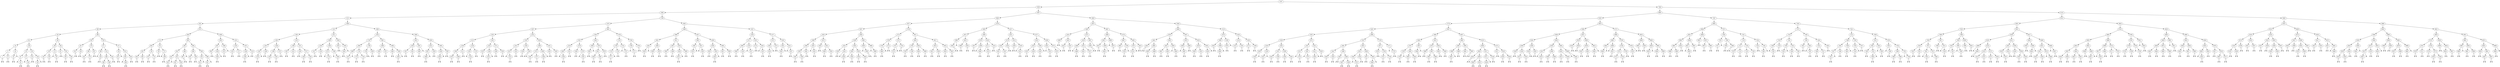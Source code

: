 digraph G {
	graph [ordering="out"];
	"5197" -> "3359"
	"5197" -> "7804"
	"3359" -> "2068"
	"3359" -> "4387"
	"2068" -> "1212"
	"2068" -> "2796"
	"1212" -> "630"
	"1212" -> "1669"
	"630" -> "289"
	"630" -> "970"
	"289" -> "140"
	"289" -> "398"
	"140" -> "64"
	"140" -> "190"
	"64" -> "29"
	"64" -> "108"
	"29" -> "8"
	"29" -> "40"
	"8" -> "1"
	"8" -> "23"
	null0 [shape="point"]
	"1" -> null0
	null1 [shape="point"]
	"1" -> null1
	null2 [shape="point"]
	"23" -> null2
	null3 [shape="point"]
	"23" -> null3
	"40" -> "34"
	null4 [shape="point"]
	"40" -> null4
	null5 [shape="point"]
	"34" -> null5
	null6 [shape="point"]
	"34" -> null6
	"108" -> "93"
	"108" -> "128"
	"93" -> "87"
	"93" -> "97"
	null7 [shape="point"]
	"87" -> null7
	"87" -> "92"
	null8 [shape="point"]
	"92" -> null8
	null9 [shape="point"]
	"92" -> null9
	null10 [shape="point"]
	"97" -> null10
	"97" -> "104"
	null11 [shape="point"]
	"104" -> null11
	null12 [shape="point"]
	"104" -> null12
	"128" -> "116"
	"128" -> "139"
	null13 [shape="point"]
	"116" -> null13
	null14 [shape="point"]
	"116" -> null14
	"139" -> "130"
	null15 [shape="point"]
	"139" -> null15
	null16 [shape="point"]
	"130" -> null16
	null17 [shape="point"]
	"130" -> null17
	"190" -> "166"
	"190" -> "248"
	"166" -> "159"
	"166" -> "172"
	"159" -> "145"
	"159" -> "165"
	null18 [shape="point"]
	"145" -> null18
	null19 [shape="point"]
	"145" -> null19
	null20 [shape="point"]
	"165" -> null20
	null21 [shape="point"]
	"165" -> null21
	null22 [shape="point"]
	"172" -> null22
	"172" -> "187"
	null23 [shape="point"]
	"187" -> null23
	null24 [shape="point"]
	"187" -> null24
	"248" -> "197"
	"248" -> "281"
	null25 [shape="point"]
	"197" -> null25
	null26 [shape="point"]
	"197" -> null26
	"281" -> "265"
	"281" -> "285"
	null27 [shape="point"]
	"265" -> null27
	null28 [shape="point"]
	"265" -> null28
	null29 [shape="point"]
	"285" -> null29
	null30 [shape="point"]
	"285" -> null30
	"398" -> "350"
	"398" -> "529"
	"350" -> "307"
	"350" -> "378"
	"307" -> "301"
	"307" -> "345"
	null31 [shape="point"]
	"301" -> null31
	null32 [shape="point"]
	"301" -> null32
	null33 [shape="point"]
	"345" -> null33
	null34 [shape="point"]
	"345" -> null34
	"378" -> "369"
	"378" -> "387"
	"369" -> "361"
	"369" -> "373"
	null35 [shape="point"]
	"361" -> null35
	null36 [shape="point"]
	"361" -> null36
	null37 [shape="point"]
	"373" -> null37
	null38 [shape="point"]
	"373" -> null38
	null39 [shape="point"]
	"387" -> null39
	null40 [shape="point"]
	"387" -> null40
	"529" -> "477"
	"529" -> "577"
	"477" -> "399"
	"477" -> "514"
	null41 [shape="point"]
	"399" -> null41
	"399" -> "444"
	null42 [shape="point"]
	"444" -> null42
	null43 [shape="point"]
	"444" -> null43
	"514" -> "488"
	"514" -> "528"
	"488" -> "484"
	"488" -> "506"
	null44 [shape="point"]
	"484" -> null44
	null45 [shape="point"]
	"484" -> null45
	null46 [shape="point"]
	"506" -> null46
	null47 [shape="point"]
	"506" -> null47
	null48 [shape="point"]
	"528" -> null48
	null49 [shape="point"]
	"528" -> null49
	"577" -> "553"
	"577" -> "610"
	"553" -> "535"
	null50 [shape="point"]
	"553" -> null50
	null51 [shape="point"]
	"535" -> null51
	null52 [shape="point"]
	"535" -> null52
	"610" -> "595"
	"610" -> "620"
	null53 [shape="point"]
	"595" -> null53
	"595" -> "608"
	null54 [shape="point"]
	"608" -> null54
	null55 [shape="point"]
	"608" -> null55
	null56 [shape="point"]
	"620" -> null56
	null57 [shape="point"]
	"620" -> null57
	"970" -> "808"
	"970" -> "1098"
	"808" -> "713"
	"808" -> "893"
	"713" -> "664"
	"713" -> "761"
	"664" -> "652"
	"664" -> "700"
	"652" -> "634"
	"652" -> "662"
	null58 [shape="point"]
	"634" -> null58
	null59 [shape="point"]
	"634" -> null59
	null60 [shape="point"]
	"662" -> null60
	null61 [shape="point"]
	"662" -> null61
	"700" -> "674"
	"700" -> "710"
	null62 [shape="point"]
	"674" -> null62
	null63 [shape="point"]
	"674" -> null63
	null64 [shape="point"]
	"710" -> null64
	null65 [shape="point"]
	"710" -> null65
	"761" -> "736"
	"761" -> "772"
	null66 [shape="point"]
	"736" -> null66
	null67 [shape="point"]
	"736" -> null67
	null68 [shape="point"]
	"772" -> null68
	"772" -> "800"
	null69 [shape="point"]
	"800" -> null69
	null70 [shape="point"]
	"800" -> null70
	"893" -> "863"
	"893" -> "908"
	"863" -> "842"
	"863" -> "868"
	"842" -> "831"
	"842" -> "851"
	"831" -> "825"
	null71 [shape="point"]
	"831" -> null71
	null72 [shape="point"]
	"825" -> null72
	null73 [shape="point"]
	"825" -> null73
	"851" -> "847"
	"851" -> "858"
	null74 [shape="point"]
	"847" -> null74
	null75 [shape="point"]
	"847" -> null75
	null76 [shape="point"]
	"858" -> null76
	null77 [shape="point"]
	"858" -> null77
	"868" -> "867"
	null78 [shape="point"]
	"868" -> null78
	null79 [shape="point"]
	"867" -> null79
	null80 [shape="point"]
	"867" -> null80
	"908" -> "899"
	"908" -> "948"
	"899" -> "897"
	"899" -> "905"
	null81 [shape="point"]
	"897" -> null81
	null82 [shape="point"]
	"897" -> null82
	null83 [shape="point"]
	"905" -> null83
	null84 [shape="point"]
	"905" -> null84
	"948" -> "932"
	"948" -> "969"
	"932" -> "915"
	null85 [shape="point"]
	"932" -> null85
	null86 [shape="point"]
	"915" -> null86
	null87 [shape="point"]
	"915" -> null87
	"969" -> "951"
	null88 [shape="point"]
	"969" -> null88
	null89 [shape="point"]
	"951" -> null89
	null90 [shape="point"]
	"951" -> null90
	"1098" -> "1063"
	"1098" -> "1191"
	"1063" -> "997"
	"1063" -> "1089"
	"997" -> "993"
	"997" -> "1058"
	null91 [shape="point"]
	"993" -> null91
	null92 [shape="point"]
	"993" -> null92
	"1058" -> "1046"
	null93 [shape="point"]
	"1058" -> null93
	null94 [shape="point"]
	"1046" -> null94
	null95 [shape="point"]
	"1046" -> null95
	"1089" -> "1075"
	null96 [shape="point"]
	"1089" -> null96
	null97 [shape="point"]
	"1075" -> null97
	null98 [shape="point"]
	"1075" -> null98
	"1191" -> "1165"
	"1191" -> "1207"
	"1165" -> "1102"
	"1165" -> "1177"
	null99 [shape="point"]
	"1102" -> null99
	null100 [shape="point"]
	"1102" -> null100
	null101 [shape="point"]
	"1177" -> null101
	null102 [shape="point"]
	"1177" -> null102
	"1207" -> "1206"
	"1207" -> "1210"
	"1206" -> "1198"
	null103 [shape="point"]
	"1206" -> null103
	null104 [shape="point"]
	"1198" -> null104
	null105 [shape="point"]
	"1198" -> null105
	null106 [shape="point"]
	"1210" -> null106
	null107 [shape="point"]
	"1210" -> null107
	"1669" -> "1521"
	"1669" -> "1906"
	"1521" -> "1385"
	"1521" -> "1611"
	"1385" -> "1282"
	"1385" -> "1423"
	"1282" -> "1267"
	"1282" -> "1346"
	"1267" -> "1240"
	"1267" -> "1268"
	"1240" -> "1228"
	null108 [shape="point"]
	"1240" -> null108
	null109 [shape="point"]
	"1228" -> null109
	null110 [shape="point"]
	"1228" -> null110
	null111 [shape="point"]
	"1268" -> null111
	null112 [shape="point"]
	"1268" -> null112
	"1346" -> "1296"
	"1346" -> "1373"
	"1296" -> "1284"
	"1296" -> "1302"
	null113 [shape="point"]
	"1284" -> null113
	null114 [shape="point"]
	"1284" -> null114
	null115 [shape="point"]
	"1302" -> null115
	null116 [shape="point"]
	"1302" -> null116
	null117 [shape="point"]
	"1373" -> null117
	null118 [shape="point"]
	"1373" -> null118
	"1423" -> "1399"
	"1423" -> "1437"
	"1399" -> "1387"
	"1399" -> "1412"
	null119 [shape="point"]
	"1387" -> null119
	null120 [shape="point"]
	"1387" -> null120
	null121 [shape="point"]
	"1412" -> null121
	null122 [shape="point"]
	"1412" -> null122
	"1437" -> "1429"
	"1437" -> "1477"
	null123 [shape="point"]
	"1429" -> null123
	null124 [shape="point"]
	"1429" -> null124
	"1477" -> "1464"
	"1477" -> "1505"
	null125 [shape="point"]
	"1464" -> null125
	null126 [shape="point"]
	"1464" -> null126
	null127 [shape="point"]
	"1505" -> null127
	null128 [shape="point"]
	"1505" -> null128
	"1611" -> "1568"
	"1611" -> "1640"
	"1568" -> "1540"
	"1568" -> "1580"
	"1540" -> "1527"
	"1540" -> "1554"
	null129 [shape="point"]
	"1527" -> null129
	null130 [shape="point"]
	"1527" -> null130
	null131 [shape="point"]
	"1554" -> null131
	null132 [shape="point"]
	"1554" -> null132
	"1580" -> "1570"
	"1580" -> "1588"
	null133 [shape="point"]
	"1570" -> null133
	"1570" -> "1574"
	null134 [shape="point"]
	"1574" -> null134
	null135 [shape="point"]
	"1574" -> null135
	null136 [shape="point"]
	"1588" -> null136
	"1588" -> "1608"
	null137 [shape="point"]
	"1608" -> null137
	null138 [shape="point"]
	"1608" -> null138
	"1640" -> "1632"
	"1640" -> "1650"
	null139 [shape="point"]
	"1632" -> null139
	null140 [shape="point"]
	"1632" -> null140
	"1650" -> "1643"
	null141 [shape="point"]
	"1650" -> null141
	null142 [shape="point"]
	"1643" -> null142
	null143 [shape="point"]
	"1643" -> null143
	"1906" -> "1854"
	"1906" -> "1969"
	"1854" -> "1750"
	"1854" -> "1881"
	"1750" -> "1694"
	"1750" -> "1796"
	"1694" -> "1688"
	"1694" -> "1743"
	"1688" -> "1675"
	null144 [shape="point"]
	"1688" -> null144
	null145 [shape="point"]
	"1675" -> null145
	null146 [shape="point"]
	"1675" -> null146
	"1743" -> "1724"
	"1743" -> "1744"
	null147 [shape="point"]
	"1724" -> null147
	null148 [shape="point"]
	"1724" -> null148
	null149 [shape="point"]
	"1744" -> null149
	null150 [shape="point"]
	"1744" -> null150
	"1796" -> "1785"
	"1796" -> "1839"
	null151 [shape="point"]
	"1785" -> null151
	null152 [shape="point"]
	"1785" -> null152
	null153 [shape="point"]
	"1839" -> null153
	null154 [shape="point"]
	"1839" -> null154
	"1881" -> "1869"
	"1881" -> "1890"
	"1869" -> "1859"
	"1869" -> "1871"
	null155 [shape="point"]
	"1859" -> null155
	null156 [shape="point"]
	"1859" -> null156
	null157 [shape="point"]
	"1871" -> null157
	null158 [shape="point"]
	"1871" -> null158
	"1890" -> "1883"
	"1890" -> "1904"
	null159 [shape="point"]
	"1883" -> null159
	null160 [shape="point"]
	"1883" -> null160
	"1904" -> "1893"
	null161 [shape="point"]
	"1904" -> null161
	null162 [shape="point"]
	"1893" -> null162
	null163 [shape="point"]
	"1893" -> null163
	"1969" -> "1955"
	"1969" -> "2030"
	"1955" -> "1929"
	"1955" -> "1967"
	"1929" -> "1927"
	"1929" -> "1951"
	null164 [shape="point"]
	"1927" -> null164
	null165 [shape="point"]
	"1927" -> null165
	null166 [shape="point"]
	"1951" -> null166
	null167 [shape="point"]
	"1951" -> null167
	"1967" -> "1960"
	null168 [shape="point"]
	"1967" -> null168
	null169 [shape="point"]
	"1960" -> null169
	null170 [shape="point"]
	"1960" -> null170
	"2030" -> "2022"
	"2030" -> "2065"
	"2022" -> "2007"
	"2022" -> "2028"
	"2007" -> "1996"
	null171 [shape="point"]
	"2007" -> null171
	null172 [shape="point"]
	"1996" -> null172
	null173 [shape="point"]
	"1996" -> null173
	null174 [shape="point"]
	"2028" -> null174
	null175 [shape="point"]
	"2028" -> null175
	"2065" -> "2058"
	"2065" -> "2067"
	"2058" -> "2046"
	null176 [shape="point"]
	"2058" -> null176
	null177 [shape="point"]
	"2046" -> null177
	null178 [shape="point"]
	"2046" -> null178
	null179 [shape="point"]
	"2067" -> null179
	null180 [shape="point"]
	"2067" -> null180
	"2796" -> "2479"
	"2796" -> "3083"
	"2479" -> "2297"
	"2479" -> "2691"
	"2297" -> "2203"
	"2297" -> "2353"
	"2203" -> "2115"
	"2203" -> "2261"
	"2115" -> "2108"
	"2115" -> "2146"
	"2108" -> "2083"
	"2108" -> "2111"
	"2083" -> "2070"
	"2083" -> "2088"
	null181 [shape="point"]
	"2070" -> null181
	null182 [shape="point"]
	"2070" -> null182
	null183 [shape="point"]
	"2088" -> null183
	null184 [shape="point"]
	"2088" -> null184
	null185 [shape="point"]
	"2111" -> null185
	null186 [shape="point"]
	"2111" -> null186
	"2146" -> "2138"
	"2146" -> "2176"
	null187 [shape="point"]
	"2138" -> null187
	"2138" -> "2145"
	null188 [shape="point"]
	"2145" -> null188
	null189 [shape="point"]
	"2145" -> null189
	null190 [shape="point"]
	"2176" -> null190
	null191 [shape="point"]
	"2176" -> null191
	"2261" -> "2244"
	"2261" -> "2272"
	"2244" -> "2233"
	"2244" -> "2248"
	null192 [shape="point"]
	"2233" -> null192
	null193 [shape="point"]
	"2233" -> null193
	"2248" -> "2245"
	null194 [shape="point"]
	"2248" -> null194
	null195 [shape="point"]
	"2245" -> null195
	null196 [shape="point"]
	"2245" -> null196
	"2272" -> "2269"
	"2272" -> "2295"
	null197 [shape="point"]
	"2269" -> null197
	null198 [shape="point"]
	"2269" -> null198
	null199 [shape="point"]
	"2295" -> null199
	null200 [shape="point"]
	"2295" -> null200
	"2353" -> "2332"
	"2353" -> "2428"
	"2332" -> "2321"
	"2332" -> "2340"
	"2321" -> "2310"
	"2321" -> "2322"
	null201 [shape="point"]
	"2310" -> null201
	"2310" -> "2313"
	null202 [shape="point"]
	"2313" -> null202
	null203 [shape="point"]
	"2313" -> null203
	null204 [shape="point"]
	"2322" -> null204
	null205 [shape="point"]
	"2322" -> null205
	"2340" -> "2339"
	"2340" -> "2345"
	null206 [shape="point"]
	"2339" -> null206
	null207 [shape="point"]
	"2339" -> null207
	null208 [shape="point"]
	"2345" -> null208
	null209 [shape="point"]
	"2345" -> null209
	"2428" -> "2386"
	"2428" -> "2447"
	"2386" -> "2374"
	"2386" -> "2409"
	"2374" -> "2361"
	"2374" -> "2377"
	null210 [shape="point"]
	"2361" -> null210
	null211 [shape="point"]
	"2361" -> null211
	null212 [shape="point"]
	"2377" -> null212
	null213 [shape="point"]
	"2377" -> null213
	"2409" -> "2388"
	null214 [shape="point"]
	"2409" -> null214
	null215 [shape="point"]
	"2388" -> null215
	null216 [shape="point"]
	"2388" -> null216
	"2447" -> "2435"
	"2447" -> "2450"
	null217 [shape="point"]
	"2435" -> null217
	null218 [shape="point"]
	"2435" -> null218
	null219 [shape="point"]
	"2450" -> null219
	null220 [shape="point"]
	"2450" -> null220
	"2691" -> "2592"
	"2691" -> "2758"
	"2592" -> "2547"
	"2592" -> "2642"
	"2547" -> "2516"
	"2547" -> "2576"
	"2516" -> "2495"
	"2516" -> "2521"
	null221 [shape="point"]
	"2495" -> null221
	"2495" -> "2509"
	null222 [shape="point"]
	"2509" -> null222
	null223 [shape="point"]
	"2509" -> null223
	null224 [shape="point"]
	"2521" -> null224
	null225 [shape="point"]
	"2521" -> null225
	"2576" -> "2549"
	"2576" -> "2579"
	null226 [shape="point"]
	"2549" -> null226
	null227 [shape="point"]
	"2549" -> null227
	null228 [shape="point"]
	"2579" -> null228
	"2579" -> "2581"
	null229 [shape="point"]
	"2581" -> null229
	null230 [shape="point"]
	"2581" -> null230
	"2642" -> "2608"
	"2642" -> "2670"
	"2608" -> "2602"
	null231 [shape="point"]
	"2608" -> null231
	null232 [shape="point"]
	"2602" -> null232
	null233 [shape="point"]
	"2602" -> null233
	"2670" -> "2647"
	"2670" -> "2679"
	"2647" -> "2644"
	"2647" -> "2667"
	null234 [shape="point"]
	"2644" -> null234
	null235 [shape="point"]
	"2644" -> null235
	null236 [shape="point"]
	"2667" -> null236
	null237 [shape="point"]
	"2667" -> null237
	null238 [shape="point"]
	"2679" -> null238
	null239 [shape="point"]
	"2679" -> null239
	"2758" -> "2745"
	"2758" -> "2784"
	"2745" -> "2736"
	"2745" -> "2754"
	"2736" -> "2718"
	"2736" -> "2743"
	"2718" -> "2717"
	null240 [shape="point"]
	"2718" -> null240
	null241 [shape="point"]
	"2717" -> null241
	null242 [shape="point"]
	"2717" -> null242
	null243 [shape="point"]
	"2743" -> null243
	null244 [shape="point"]
	"2743" -> null244
	null245 [shape="point"]
	"2754" -> null245
	"2754" -> "2757"
	null246 [shape="point"]
	"2757" -> null246
	null247 [shape="point"]
	"2757" -> null247
	"2784" -> "2769"
	"2784" -> "2794"
	null248 [shape="point"]
	"2769" -> null248
	"2769" -> "2771"
	null249 [shape="point"]
	"2771" -> null249
	null250 [shape="point"]
	"2771" -> null250
	null251 [shape="point"]
	"2794" -> null251
	null252 [shape="point"]
	"2794" -> null252
	"3083" -> "2968"
	"3083" -> "3197"
	"2968" -> "2896"
	"2968" -> "3027"
	"2896" -> "2851"
	"2896" -> "2911"
	"2851" -> "2841"
	"2851" -> "2865"
	"2841" -> "2829"
	null253 [shape="point"]
	"2841" -> null253
	null254 [shape="point"]
	"2829" -> null254
	null255 [shape="point"]
	"2829" -> null255
	"2865" -> "2859"
	"2865" -> "2878"
	null256 [shape="point"]
	"2859" -> null256
	null257 [shape="point"]
	"2859" -> null257
	null258 [shape="point"]
	"2878" -> null258
	null259 [shape="point"]
	"2878" -> null259
	"2911" -> "2907"
	"2911" -> "2923"
	"2907" -> "2905"
	"2907" -> "2909"
	null260 [shape="point"]
	"2905" -> null260
	null261 [shape="point"]
	"2905" -> null261
	null262 [shape="point"]
	"2909" -> null262
	null263 [shape="point"]
	"2909" -> null263
	"2923" -> "2918"
	"2923" -> "2963"
	"2918" -> "2915"
	null264 [shape="point"]
	"2918" -> null264
	null265 [shape="point"]
	"2915" -> null265
	null266 [shape="point"]
	"2915" -> null266
	null267 [shape="point"]
	"2963" -> null267
	null268 [shape="point"]
	"2963" -> null268
	"3027" -> "2992"
	"3027" -> "3056"
	"2992" -> "2987"
	"2992" -> "3021"
	"2987" -> "2970"
	null269 [shape="point"]
	"2987" -> null269
	null270 [shape="point"]
	"2970" -> null270
	null271 [shape="point"]
	"2970" -> null271
	null272 [shape="point"]
	"3021" -> null272
	"3021" -> "3025"
	null273 [shape="point"]
	"3025" -> null273
	null274 [shape="point"]
	"3025" -> null274
	"3056" -> "3038"
	"3056" -> "3062"
	"3038" -> "3033"
	"3038" -> "3052"
	null275 [shape="point"]
	"3033" -> null275
	null276 [shape="point"]
	"3033" -> null276
	"3052" -> "3043"
	null277 [shape="point"]
	"3052" -> null277
	null278 [shape="point"]
	"3043" -> null278
	null279 [shape="point"]
	"3043" -> null279
	"3062" -> "3057"
	"3062" -> "3063"
	null280 [shape="point"]
	"3057" -> null280
	null281 [shape="point"]
	"3057" -> null281
	null282 [shape="point"]
	"3063" -> null282
	null283 [shape="point"]
	"3063" -> null283
	"3197" -> "3160"
	"3197" -> "3277"
	"3160" -> "3117"
	"3160" -> "3181"
	"3117" -> "3095"
	"3117" -> "3150"
	"3095" -> "3094"
	"3095" -> "3103"
	null284 [shape="point"]
	"3094" -> null284
	null285 [shape="point"]
	"3094" -> null285
	null286 [shape="point"]
	"3103" -> null286
	null287 [shape="point"]
	"3103" -> null287
	null288 [shape="point"]
	"3150" -> null288
	"3150" -> "3157"
	null289 [shape="point"]
	"3157" -> null289
	null290 [shape="point"]
	"3157" -> null290
	"3181" -> "3174"
	"3181" -> "3185"
	null291 [shape="point"]
	"3174" -> null291
	null292 [shape="point"]
	"3174" -> null292
	null293 [shape="point"]
	"3185" -> null293
	"3185" -> "3187"
	null294 [shape="point"]
	"3187" -> null294
	null295 [shape="point"]
	"3187" -> null295
	"3277" -> "3273"
	"3277" -> "3320"
	"3273" -> "3265"
	"3273" -> "3275"
	"3265" -> "3230"
	null296 [shape="point"]
	"3265" -> null296
	null297 [shape="point"]
	"3230" -> null297
	null298 [shape="point"]
	"3230" -> null298
	null299 [shape="point"]
	"3275" -> null299
	null300 [shape="point"]
	"3275" -> null300
	"3320" -> "3301"
	"3320" -> "3321"
	"3301" -> "3293"
	null301 [shape="point"]
	"3301" -> null301
	null302 [shape="point"]
	"3293" -> null302
	null303 [shape="point"]
	"3293" -> null303
	null304 [shape="point"]
	"3321" -> null304
	"3321" -> "3357"
	null305 [shape="point"]
	"3357" -> null305
	null306 [shape="point"]
	"3357" -> null306
	"4387" -> "3946"
	"4387" -> "4828"
	"3946" -> "3677"
	"3946" -> "4159"
	"3677" -> "3507"
	"3677" -> "3758"
	"3507" -> "3450"
	"3507" -> "3649"
	"3450" -> "3398"
	"3450" -> "3475"
	"3398" -> "3390"
	"3398" -> "3402"
	"3390" -> "3383"
	"3390" -> "3391"
	"3383" -> "3381"
	"3383" -> "3384"
	null307 [shape="point"]
	"3381" -> null307
	null308 [shape="point"]
	"3381" -> null308
	null309 [shape="point"]
	"3384" -> null309
	null310 [shape="point"]
	"3384" -> null310
	null311 [shape="point"]
	"3391" -> null311
	null312 [shape="point"]
	"3391" -> null312
	null313 [shape="point"]
	"3402" -> null313
	"3402" -> "3431"
	null314 [shape="point"]
	"3431" -> null314
	null315 [shape="point"]
	"3431" -> null315
	"3475" -> "3459"
	"3475" -> "3501"
	null316 [shape="point"]
	"3459" -> null316
	null317 [shape="point"]
	"3459" -> null317
	"3501" -> "3490"
	"3501" -> "3504"
	null318 [shape="point"]
	"3490" -> null318
	null319 [shape="point"]
	"3490" -> null319
	null320 [shape="point"]
	"3504" -> null320
	null321 [shape="point"]
	"3504" -> null321
	"3649" -> "3548"
	"3649" -> "3661"
	"3548" -> "3531"
	"3548" -> "3592"
	"3531" -> "3530"
	"3531" -> "3541"
	null322 [shape="point"]
	"3530" -> null322
	null323 [shape="point"]
	"3530" -> null323
	null324 [shape="point"]
	"3541" -> null324
	"3541" -> "3546"
	null325 [shape="point"]
	"3546" -> null325
	null326 [shape="point"]
	"3546" -> null326
	"3592" -> "3563"
	"3592" -> "3616"
	null327 [shape="point"]
	"3563" -> null327
	"3563" -> "3564"
	null328 [shape="point"]
	"3564" -> null328
	null329 [shape="point"]
	"3564" -> null329
	"3616" -> "3594"
	"3616" -> "3644"
	null330 [shape="point"]
	"3594" -> null330
	null331 [shape="point"]
	"3594" -> null331
	null332 [shape="point"]
	"3644" -> null332
	null333 [shape="point"]
	"3644" -> null333
	"3661" -> "3650"
	"3661" -> "3668"
	null334 [shape="point"]
	"3650" -> null334
	"3650" -> "3656"
	null335 [shape="point"]
	"3656" -> null335
	null336 [shape="point"]
	"3656" -> null336
	null337 [shape="point"]
	"3668" -> null337
	"3668" -> "3669"
	null338 [shape="point"]
	"3669" -> null338
	null339 [shape="point"]
	"3669" -> null339
	"3758" -> "3715"
	"3758" -> "3911"
	"3715" -> "3706"
	"3715" -> "3737"
	"3706" -> "3703"
	"3706" -> "3712"
	"3703" -> "3694"
	null340 [shape="point"]
	"3703" -> null340
	null341 [shape="point"]
	"3694" -> null341
	null342 [shape="point"]
	"3694" -> null342
	null343 [shape="point"]
	"3712" -> null343
	null344 [shape="point"]
	"3712" -> null344
	"3737" -> "3731"
	"3737" -> "3754"
	"3731" -> "3725"
	null345 [shape="point"]
	"3731" -> null345
	null346 [shape="point"]
	"3725" -> null346
	null347 [shape="point"]
	"3725" -> null347
	null348 [shape="point"]
	"3754" -> null348
	null349 [shape="point"]
	"3754" -> null349
	"3911" -> "3803"
	"3911" -> "3917"
	"3803" -> "3795"
	"3803" -> "3854"
	"3795" -> "3764"
	"3795" -> "3796"
	null350 [shape="point"]
	"3764" -> null350
	null351 [shape="point"]
	"3764" -> null351
	null352 [shape="point"]
	"3796" -> null352
	null353 [shape="point"]
	"3796" -> null353
	"3854" -> "3834"
	"3854" -> "3869"
	null354 [shape="point"]
	"3834" -> null354
	null355 [shape="point"]
	"3834" -> null355
	null356 [shape="point"]
	"3869" -> null356
	null357 [shape="point"]
	"3869" -> null357
	"3917" -> "3914"
	"3917" -> "3922"
	"3914" -> "3912"
	"3914" -> "3916"
	null358 [shape="point"]
	"3912" -> null358
	null359 [shape="point"]
	"3912" -> null359
	null360 [shape="point"]
	"3916" -> null360
	null361 [shape="point"]
	"3916" -> null361
	"3922" -> "3920"
	"3922" -> "3923"
	null362 [shape="point"]
	"3920" -> null362
	null363 [shape="point"]
	"3920" -> null363
	null364 [shape="point"]
	"3923" -> null364
	null365 [shape="point"]
	"3923" -> null365
	"4159" -> "4058"
	"4159" -> "4227"
	"4058" -> "3971"
	"4058" -> "4096"
	"3971" -> "3965"
	"3971" -> "4022"
	"3965" -> "3955"
	null366 [shape="point"]
	"3965" -> null366
	null367 [shape="point"]
	"3955" -> null367
	null368 [shape="point"]
	"3955" -> null368
	"4022" -> "3980"
	"4022" -> "4053"
	null369 [shape="point"]
	"3980" -> null369
	null370 [shape="point"]
	"3980" -> null370
	null371 [shape="point"]
	"4053" -> null371
	null372 [shape="point"]
	"4053" -> null372
	"4096" -> "4078"
	"4096" -> "4148"
	"4078" -> "4072"
	"4078" -> "4080"
	null373 [shape="point"]
	"4072" -> null373
	null374 [shape="point"]
	"4072" -> null374
	null375 [shape="point"]
	"4080" -> null375
	"4080" -> "4089"
	null376 [shape="point"]
	"4089" -> null376
	null377 [shape="point"]
	"4089" -> null377
	"4148" -> "4111"
	"4148" -> "4154"
	null378 [shape="point"]
	"4111" -> null378
	"4111" -> "4123"
	null379 [shape="point"]
	"4123" -> null379
	null380 [shape="point"]
	"4123" -> null380
	null381 [shape="point"]
	"4154" -> null381
	null382 [shape="point"]
	"4154" -> null382
	"4227" -> "4201"
	"4227" -> "4277"
	"4201" -> "4179"
	"4201" -> "4214"
	"4179" -> "4165"
	"4179" -> "4184"
	"4165" -> "4161"
	"4165" -> "4167"
	null383 [shape="point"]
	"4161" -> null383
	null384 [shape="point"]
	"4161" -> null384
	null385 [shape="point"]
	"4167" -> null385
	null386 [shape="point"]
	"4167" -> null386
	null387 [shape="point"]
	"4184" -> null387
	null388 [shape="point"]
	"4184" -> null388
	"4214" -> "4208"
	"4214" -> "4220"
	null389 [shape="point"]
	"4208" -> null389
	null390 [shape="point"]
	"4208" -> null390
	null391 [shape="point"]
	"4220" -> null391
	"4220" -> "4223"
	null392 [shape="point"]
	"4223" -> null392
	null393 [shape="point"]
	"4223" -> null393
	"4277" -> "4245"
	"4277" -> "4338"
	"4245" -> "4235"
	"4245" -> "4268"
	"4235" -> "4232"
	"4235" -> "4239"
	null394 [shape="point"]
	"4232" -> null394
	null395 [shape="point"]
	"4232" -> null395
	null396 [shape="point"]
	"4239" -> null396
	null397 [shape="point"]
	"4239" -> null397
	"4268" -> "4259"
	null398 [shape="point"]
	"4268" -> null398
	null399 [shape="point"]
	"4259" -> null399
	null400 [shape="point"]
	"4259" -> null400
	"4338" -> "4281"
	"4338" -> "4373"
	null401 [shape="point"]
	"4281" -> null401
	"4281" -> "4313"
	null402 [shape="point"]
	"4313" -> null402
	null403 [shape="point"]
	"4313" -> null403
	"4373" -> "4370"
	null404 [shape="point"]
	"4373" -> null404
	null405 [shape="point"]
	"4370" -> null405
	null406 [shape="point"]
	"4370" -> null406
	"4828" -> "4610"
	"4828" -> "5046"
	"4610" -> "4485"
	"4610" -> "4687"
	"4485" -> "4419"
	"4485" -> "4575"
	"4419" -> "4396"
	"4419" -> "4435"
	null407 [shape="point"]
	"4396" -> null407
	null408 [shape="point"]
	"4396" -> null408
	"4435" -> "4424"
	"4435" -> "4447"
	null409 [shape="point"]
	"4424" -> null409
	null410 [shape="point"]
	"4424" -> null410
	null411 [shape="point"]
	"4447" -> null411
	null412 [shape="point"]
	"4447" -> null412
	"4575" -> "4520"
	"4575" -> "4607"
	"4520" -> "4488"
	"4520" -> "4551"
	null413 [shape="point"]
	"4488" -> null413
	"4488" -> "4498"
	null414 [shape="point"]
	"4498" -> null414
	null415 [shape="point"]
	"4498" -> null415
	"4551" -> "4545"
	"4551" -> "4572"
	null416 [shape="point"]
	"4545" -> null416
	null417 [shape="point"]
	"4545" -> null417
	null418 [shape="point"]
	"4572" -> null418
	null419 [shape="point"]
	"4572" -> null419
	"4607" -> "4599"
	null420 [shape="point"]
	"4607" -> null420
	null421 [shape="point"]
	"4599" -> null421
	null422 [shape="point"]
	"4599" -> null422
	"4687" -> "4666"
	"4687" -> "4724"
	"4666" -> "4621"
	"4666" -> "4668"
	"4621" -> "4613"
	"4621" -> "4659"
	null423 [shape="point"]
	"4613" -> null423
	null424 [shape="point"]
	"4613" -> null424
	"4659" -> "4625"
	null425 [shape="point"]
	"4659" -> null425
	null426 [shape="point"]
	"4625" -> null426
	null427 [shape="point"]
	"4625" -> null427
	null428 [shape="point"]
	"4668" -> null428
	"4668" -> "4672"
	null429 [shape="point"]
	"4672" -> null429
	null430 [shape="point"]
	"4672" -> null430
	"4724" -> "4697"
	"4724" -> "4801"
	"4697" -> "4692"
	"4697" -> "4706"
	null431 [shape="point"]
	"4692" -> null431
	null432 [shape="point"]
	"4692" -> null432
	"4706" -> "4700"
	null433 [shape="point"]
	"4706" -> null433
	null434 [shape="point"]
	"4700" -> null434
	null435 [shape="point"]
	"4700" -> null435
	"4801" -> "4767"
	"4801" -> "4810"
	"4767" -> "4754"
	null436 [shape="point"]
	"4767" -> null436
	null437 [shape="point"]
	"4754" -> null437
	null438 [shape="point"]
	"4754" -> null438
	null439 [shape="point"]
	"4810" -> null439
	null440 [shape="point"]
	"4810" -> null440
	"5046" -> "4949"
	"5046" -> "5110"
	"4949" -> "4879"
	"4949" -> "5007"
	"4879" -> "4841"
	"4879" -> "4935"
	"4841" -> "4832"
	"4841" -> "4864"
	null441 [shape="point"]
	"4832" -> null441
	null442 [shape="point"]
	"4832" -> null442
	"4864" -> "4858"
	"4864" -> "4866"
	null443 [shape="point"]
	"4858" -> null443
	null444 [shape="point"]
	"4858" -> null444
	null445 [shape="point"]
	"4866" -> null445
	null446 [shape="point"]
	"4866" -> null446
	"4935" -> "4921"
	"4935" -> "4938"
	"4921" -> "4901"
	"4921" -> "4932"
	null447 [shape="point"]
	"4901" -> null447
	null448 [shape="point"]
	"4901" -> null448
	null449 [shape="point"]
	"4932" -> null449
	null450 [shape="point"]
	"4932" -> null450
	null451 [shape="point"]
	"4938" -> null451
	"4938" -> "4944"
	null452 [shape="point"]
	"4944" -> null452
	null453 [shape="point"]
	"4944" -> null453
	"5007" -> "4979"
	"5007" -> "5025"
	"4979" -> "4959"
	"4979" -> "4983"
	null454 [shape="point"]
	"4959" -> null454
	"4959" -> "4967"
	null455 [shape="point"]
	"4967" -> null455
	null456 [shape="point"]
	"4967" -> null456
	null457 [shape="point"]
	"4983" -> null457
	null458 [shape="point"]
	"4983" -> null458
	"5025" -> "5019"
	"5025" -> "5035"
	"5019" -> "5009"
	"5019" -> "5023"
	null459 [shape="point"]
	"5009" -> null459
	null460 [shape="point"]
	"5009" -> null460
	null461 [shape="point"]
	"5023" -> null461
	null462 [shape="point"]
	"5023" -> null462
	"5035" -> "5029"
	null463 [shape="point"]
	"5035" -> null463
	null464 [shape="point"]
	"5029" -> null464
	null465 [shape="point"]
	"5029" -> null465
	"5110" -> "5070"
	"5110" -> "5163"
	"5070" -> "5060"
	"5070" -> "5106"
	"5060" -> "5053"
	"5060" -> "5069"
	null466 [shape="point"]
	"5053" -> null466
	null467 [shape="point"]
	"5053" -> null467
	"5069" -> "5066"
	null468 [shape="point"]
	"5069" -> null468
	null469 [shape="point"]
	"5066" -> null469
	null470 [shape="point"]
	"5066" -> null470
	"5106" -> "5078"
	null471 [shape="point"]
	"5106" -> null471
	null472 [shape="point"]
	"5078" -> null472
	null473 [shape="point"]
	"5078" -> null473
	"5163" -> "5124"
	"5163" -> "5183"
	"5124" -> "5123"
	"5124" -> "5162"
	null474 [shape="point"]
	"5123" -> null474
	null475 [shape="point"]
	"5123" -> null475
	null476 [shape="point"]
	"5162" -> null476
	null477 [shape="point"]
	"5162" -> null477
	"5183" -> "5172"
	"5183" -> "5196"
	null478 [shape="point"]
	"5172" -> null478
	null479 [shape="point"]
	"5172" -> null479
	null480 [shape="point"]
	"5196" -> null480
	null481 [shape="point"]
	"5196" -> null481
	"7804" -> "6895"
	"7804" -> "9118"
	"6895" -> "6193"
	"6895" -> "7287"
	"6193" -> "5779"
	"6193" -> "6624"
	"5779" -> "5433"
	"5779" -> "5957"
	"5433" -> "5303"
	"5433" -> "5666"
	"5303" -> "5238"
	"5303" -> "5375"
	"5238" -> "5220"
	"5238" -> "5292"
	"5220" -> "5208"
	"5220" -> "5229"
	"5208" -> "5204"
	null482 [shape="point"]
	"5208" -> null482
	null483 [shape="point"]
	"5204" -> null483
	null484 [shape="point"]
	"5204" -> null484
	"5229" -> "5225"
	null485 [shape="point"]
	"5229" -> null485
	null486 [shape="point"]
	"5225" -> null486
	null487 [shape="point"]
	"5225" -> null487
	"5292" -> "5247"
	"5292" -> "5298"
	"5247" -> "5245"
	"5247" -> "5249"
	null488 [shape="point"]
	"5245" -> null488
	null489 [shape="point"]
	"5245" -> null489
	null490 [shape="point"]
	"5249" -> null490
	null491 [shape="point"]
	"5249" -> null491
	"5298" -> "5294"
	"5298" -> "5302"
	null492 [shape="point"]
	"5294" -> null492
	null493 [shape="point"]
	"5294" -> null493
	null494 [shape="point"]
	"5302" -> null494
	null495 [shape="point"]
	"5302" -> null495
	"5375" -> "5347"
	"5375" -> "5421"
	"5347" -> "5311"
	"5347" -> "5367"
	null496 [shape="point"]
	"5311" -> null496
	"5311" -> "5313"
	null497 [shape="point"]
	"5313" -> null497
	null498 [shape="point"]
	"5313" -> null498
	null499 [shape="point"]
	"5367" -> null499
	"5367" -> "5373"
	null500 [shape="point"]
	"5373" -> null500
	null501 [shape="point"]
	"5373" -> null501
	"5421" -> "5411"
	"5421" -> "5429"
	"5411" -> "5383"
	null502 [shape="point"]
	"5411" -> null502
	null503 [shape="point"]
	"5383" -> null503
	null504 [shape="point"]
	"5383" -> null504
	null505 [shape="point"]
	"5429" -> null505
	null506 [shape="point"]
	"5429" -> null506
	"5666" -> "5532"
	"5666" -> "5758"
	"5532" -> "5462"
	"5532" -> "5625"
	"5462" -> "5441"
	"5462" -> "5486"
	"5441" -> "5439"
	"5441" -> "5443"
	null507 [shape="point"]
	"5439" -> null507
	null508 [shape="point"]
	"5439" -> null508
	null509 [shape="point"]
	"5443" -> null509
	null510 [shape="point"]
	"5443" -> null510
	"5486" -> "5481"
	"5486" -> "5498"
	null511 [shape="point"]
	"5481" -> null511
	null512 [shape="point"]
	"5481" -> null512
	"5498" -> "5497"
	"5498" -> "5509"
	null513 [shape="point"]
	"5497" -> null513
	null514 [shape="point"]
	"5497" -> null514
	null515 [shape="point"]
	"5509" -> null515
	null516 [shape="point"]
	"5509" -> null516
	"5625" -> "5612"
	"5625" -> "5639"
	"5612" -> "5540"
	"5612" -> "5618"
	null517 [shape="point"]
	"5540" -> null517
	"5540" -> "5572"
	null518 [shape="point"]
	"5572" -> null518
	null519 [shape="point"]
	"5572" -> null519
	null520 [shape="point"]
	"5618" -> null520
	null521 [shape="point"]
	"5618" -> null521
	"5639" -> "5627"
	"5639" -> "5655"
	null522 [shape="point"]
	"5627" -> null522
	null523 [shape="point"]
	"5627" -> null523
	"5655" -> "5649"
	null524 [shape="point"]
	"5655" -> null524
	null525 [shape="point"]
	"5649" -> null525
	null526 [shape="point"]
	"5649" -> null526
	"5758" -> "5677"
	"5758" -> "5771"
	"5677" -> "5676"
	"5677" -> "5746"
	null527 [shape="point"]
	"5676" -> null527
	null528 [shape="point"]
	"5676" -> null528
	"5746" -> "5741"
	"5746" -> "5756"
	null529 [shape="point"]
	"5741" -> null529
	null530 [shape="point"]
	"5741" -> null530
	null531 [shape="point"]
	"5756" -> null531
	null532 [shape="point"]
	"5756" -> null532
	null533 [shape="point"]
	"5771" -> null533
	"5771" -> "5778"
	null534 [shape="point"]
	"5778" -> null534
	null535 [shape="point"]
	"5778" -> null535
	"5957" -> "5860"
	"5957" -> "6007"
	"5860" -> "5843"
	"5860" -> "5910"
	"5843" -> "5797"
	"5843" -> "5857"
	"5797" -> "5785"
	"5797" -> "5805"
	"5785" -> "5784"
	null536 [shape="point"]
	"5785" -> null536
	null537 [shape="point"]
	"5784" -> null537
	null538 [shape="point"]
	"5784" -> null538
	"5805" -> "5800"
	"5805" -> "5826"
	null539 [shape="point"]
	"5800" -> null539
	null540 [shape="point"]
	"5800" -> null540
	null541 [shape="point"]
	"5826" -> null541
	null542 [shape="point"]
	"5826" -> null542
	"5857" -> "5846"
	null543 [shape="point"]
	"5857" -> null543
	null544 [shape="point"]
	"5846" -> null544
	null545 [shape="point"]
	"5846" -> null545
	"5910" -> "5874"
	"5910" -> "5934"
	"5874" -> "5869"
	"5874" -> "5887"
	null546 [shape="point"]
	"5869" -> null546
	null547 [shape="point"]
	"5869" -> null547
	"5887" -> "5881"
	"5887" -> "5899"
	null548 [shape="point"]
	"5881" -> null548
	null549 [shape="point"]
	"5881" -> null549
	null550 [shape="point"]
	"5899" -> null550
	null551 [shape="point"]
	"5899" -> null551
	"5934" -> "5930"
	"5934" -> "5946"
	null552 [shape="point"]
	"5930" -> null552
	null553 [shape="point"]
	"5930" -> null553
	null554 [shape="point"]
	"5946" -> null554
	null555 [shape="point"]
	"5946" -> null555
	"6007" -> "5990"
	"6007" -> "6155"
	"5990" -> "5987"
	"5990" -> "5992"
	"5987" -> "5969"
	"5987" -> "5988"
	"5969" -> "5961"
	null556 [shape="point"]
	"5969" -> null556
	null557 [shape="point"]
	"5961" -> null557
	null558 [shape="point"]
	"5961" -> null558
	null559 [shape="point"]
	"5988" -> null559
	null560 [shape="point"]
	"5988" -> null560
	"5992" -> "5991"
	"5992" -> "5993"
	null561 [shape="point"]
	"5991" -> null561
	null562 [shape="point"]
	"5991" -> null562
	null563 [shape="point"]
	"5993" -> null563
	null564 [shape="point"]
	"5993" -> null564
	"6155" -> "6094"
	"6155" -> "6173"
	"6094" -> "6043"
	"6094" -> "6127"
	"6043" -> "6025"
	"6043" -> "6065"
	null565 [shape="point"]
	"6025" -> null565
	null566 [shape="point"]
	"6025" -> null566
	"6065" -> "6056"
	"6065" -> "6075"
	null567 [shape="point"]
	"6056" -> null567
	null568 [shape="point"]
	"6056" -> null568
	null569 [shape="point"]
	"6075" -> null569
	null570 [shape="point"]
	"6075" -> null570
	"6127" -> "6121"
	"6127" -> "6139"
	"6121" -> "6108"
	null571 [shape="point"]
	"6121" -> null571
	null572 [shape="point"]
	"6108" -> null572
	null573 [shape="point"]
	"6108" -> null573
	null574 [shape="point"]
	"6139" -> null574
	null575 [shape="point"]
	"6139" -> null575
	"6173" -> "6157"
	"6173" -> "6182"
	null576 [shape="point"]
	"6157" -> null576
	null577 [shape="point"]
	"6157" -> null577
	"6182" -> "6180"
	"6182" -> "6188"
	null578 [shape="point"]
	"6180" -> null578
	null579 [shape="point"]
	"6180" -> null579
	null580 [shape="point"]
	"6188" -> null580
	null581 [shape="point"]
	"6188" -> null581
	"6624" -> "6509"
	"6624" -> "6775"
	"6509" -> "6286"
	"6509" -> "6547"
	"6286" -> "6240"
	"6286" -> "6404"
	"6240" -> "6209"
	"6240" -> "6260"
	"6209" -> "6196"
	"6209" -> "6226"
	null582 [shape="point"]
	"6196" -> null582
	null583 [shape="point"]
	"6196" -> null583
	"6226" -> "6213"
	"6226" -> "6234"
	null584 [shape="point"]
	"6213" -> null584
	null585 [shape="point"]
	"6213" -> null585
	null586 [shape="point"]
	"6234" -> null586
	null587 [shape="point"]
	"6234" -> null587
	"6260" -> "6243"
	"6260" -> "6281"
	null588 [shape="point"]
	"6243" -> null588
	null589 [shape="point"]
	"6243" -> null589
	null590 [shape="point"]
	"6281" -> null590
	null591 [shape="point"]
	"6281" -> null591
	"6404" -> "6359"
	"6404" -> "6464"
	"6359" -> "6312"
	"6359" -> "6366"
	null592 [shape="point"]
	"6312" -> null592
	"6312" -> "6319"
	null593 [shape="point"]
	"6319" -> null593
	null594 [shape="point"]
	"6319" -> null594
	"6366" -> "6360"
	"6366" -> "6369"
	null595 [shape="point"]
	"6360" -> null595
	null596 [shape="point"]
	"6360" -> null596
	null597 [shape="point"]
	"6369" -> null597
	null598 [shape="point"]
	"6369" -> null598
	"6464" -> "6426"
	"6464" -> "6469"
	"6426" -> "6413"
	"6426" -> "6439"
	null599 [shape="point"]
	"6413" -> null599
	null600 [shape="point"]
	"6413" -> null600
	null601 [shape="point"]
	"6439" -> null601
	null602 [shape="point"]
	"6439" -> null602
	null603 [shape="point"]
	"6469" -> null603
	"6469" -> "6481"
	null604 [shape="point"]
	"6481" -> null604
	null605 [shape="point"]
	"6481" -> null605
	"6547" -> "6529"
	"6547" -> "6590"
	"6529" -> "6518"
	"6529" -> "6540"
	null606 [shape="point"]
	"6518" -> null606
	null607 [shape="point"]
	"6518" -> null607
	null608 [shape="point"]
	"6540" -> null608
	null609 [shape="point"]
	"6540" -> null609
	"6590" -> "6558"
	"6590" -> "6612"
	"6558" -> "6550"
	"6558" -> "6561"
	null610 [shape="point"]
	"6550" -> null610
	null611 [shape="point"]
	"6550" -> null611
	null612 [shape="point"]
	"6561" -> null612
	null613 [shape="point"]
	"6561" -> null613
	"6612" -> "6595"
	null614 [shape="point"]
	"6612" -> null614
	null615 [shape="point"]
	"6595" -> null615
	null616 [shape="point"]
	"6595" -> null616
	"6775" -> "6688"
	"6775" -> "6824"
	"6688" -> "6661"
	"6688" -> "6760"
	"6661" -> "6642"
	"6661" -> "6664"
	"6642" -> "6640"
	null617 [shape="point"]
	"6642" -> null617
	null618 [shape="point"]
	"6640" -> null618
	null619 [shape="point"]
	"6640" -> null619
	null620 [shape="point"]
	"6664" -> null620
	"6664" -> "6671"
	null621 [shape="point"]
	"6671" -> null621
	null622 [shape="point"]
	"6671" -> null622
	"6760" -> "6746"
	"6760" -> "6763"
	"6746" -> "6732"
	"6746" -> "6758"
	"6732" -> "6715"
	"6732" -> "6745"
	null623 [shape="point"]
	"6715" -> null623
	null624 [shape="point"]
	"6715" -> null624
	null625 [shape="point"]
	"6745" -> null625
	null626 [shape="point"]
	"6745" -> null626
	null627 [shape="point"]
	"6758" -> null627
	null628 [shape="point"]
	"6758" -> null628
	"6763" -> "6762"
	null629 [shape="point"]
	"6763" -> null629
	null630 [shape="point"]
	"6762" -> null630
	null631 [shape="point"]
	"6762" -> null631
	"6824" -> "6809"
	"6824" -> "6845"
	"6809" -> "6804"
	"6809" -> "6810"
	null632 [shape="point"]
	"6804" -> null632
	null633 [shape="point"]
	"6804" -> null633
	null634 [shape="point"]
	"6810" -> null634
	null635 [shape="point"]
	"6810" -> null635
	"6845" -> "6826"
	"6845" -> "6882"
	"6826" -> "6825"
	null636 [shape="point"]
	"6826" -> null636
	null637 [shape="point"]
	"6825" -> null637
	null638 [shape="point"]
	"6825" -> null638
	"6882" -> "6859"
	"6882" -> "6883"
	null639 [shape="point"]
	"6859" -> null639
	null640 [shape="point"]
	"6859" -> null640
	null641 [shape="point"]
	"6883" -> null641
	null642 [shape="point"]
	"6883" -> null642
	"7287" -> "6983"
	"7287" -> "7450"
	"6983" -> "6949"
	"6983" -> "7072"
	"6949" -> "6921"
	"6949" -> "6964"
	"6921" -> "6905"
	"6921" -> "6938"
	"6905" -> "6897"
	"6905" -> "6914"
	"6897" -> "6896"
	"6897" -> "6903"
	null643 [shape="point"]
	"6896" -> null643
	null644 [shape="point"]
	"6896" -> null644
	null645 [shape="point"]
	"6903" -> null645
	null646 [shape="point"]
	"6903" -> null646
	null647 [shape="point"]
	"6914" -> null647
	null648 [shape="point"]
	"6914" -> null648
	"6938" -> "6927"
	"6938" -> "6947"
	null649 [shape="point"]
	"6927" -> null649
	"6927" -> "6933"
	null650 [shape="point"]
	"6933" -> null650
	null651 [shape="point"]
	"6933" -> null651
	null652 [shape="point"]
	"6947" -> null652
	null653 [shape="point"]
	"6947" -> null653
	"6964" -> "6955"
	"6964" -> "6975"
	null654 [shape="point"]
	"6955" -> null654
	null655 [shape="point"]
	"6955" -> null655
	"6975" -> "6974"
	"6975" -> "6981"
	null656 [shape="point"]
	"6974" -> null656
	null657 [shape="point"]
	"6974" -> null657
	null658 [shape="point"]
	"6981" -> null658
	null659 [shape="point"]
	"6981" -> null659
	"7072" -> "7046"
	"7072" -> "7241"
	"7046" -> "7031"
	"7046" -> "7062"
	"7031" -> "7017"
	null660 [shape="point"]
	"7031" -> null660
	null661 [shape="point"]
	"7017" -> null661
	null662 [shape="point"]
	"7017" -> null662
	"7062" -> "7056"
	"7062" -> "7066"
	null663 [shape="point"]
	"7056" -> null663
	null664 [shape="point"]
	"7056" -> null664
	null665 [shape="point"]
	"7066" -> null665
	null666 [shape="point"]
	"7066" -> null666
	"7241" -> "7116"
	"7241" -> "7254"
	"7116" -> "7112"
	"7116" -> "7129"
	"7112" -> "7076"
	"7112" -> "7113"
	null667 [shape="point"]
	"7076" -> null667
	null668 [shape="point"]
	"7076" -> null668
	null669 [shape="point"]
	"7113" -> null669
	null670 [shape="point"]
	"7113" -> null670
	"7129" -> "7125"
	"7129" -> "7195"
	null671 [shape="point"]
	"7125" -> null671
	null672 [shape="point"]
	"7125" -> null672
	null673 [shape="point"]
	"7195" -> null673
	null674 [shape="point"]
	"7195" -> null674
	"7254" -> "7242"
	"7254" -> "7261"
	null675 [shape="point"]
	"7242" -> null675
	null676 [shape="point"]
	"7242" -> null676
	"7261" -> "7260"
	null677 [shape="point"]
	"7261" -> null677
	null678 [shape="point"]
	"7260" -> null678
	null679 [shape="point"]
	"7260" -> null679
	"7450" -> "7372"
	"7450" -> "7541"
	"7372" -> "7319"
	"7372" -> "7400"
	"7319" -> "7316"
	"7319" -> "7341"
	"7316" -> "7298"
	"7316" -> "7318"
	null680 [shape="point"]
	"7298" -> null680
	"7298" -> "7301"
	null681 [shape="point"]
	"7301" -> null681
	null682 [shape="point"]
	"7301" -> null682
	null683 [shape="point"]
	"7318" -> null683
	null684 [shape="point"]
	"7318" -> null684
	"7341" -> "7336"
	"7341" -> "7353"
	"7336" -> "7320"
	null685 [shape="point"]
	"7336" -> null685
	null686 [shape="point"]
	"7320" -> null686
	null687 [shape="point"]
	"7320" -> null687
	"7353" -> "7346"
	"7353" -> "7362"
	null688 [shape="point"]
	"7346" -> null688
	null689 [shape="point"]
	"7346" -> null689
	null690 [shape="point"]
	"7362" -> null690
	null691 [shape="point"]
	"7362" -> null691
	"7400" -> "7383"
	"7400" -> "7434"
	"7383" -> "7381"
	"7383" -> "7384"
	null692 [shape="point"]
	"7381" -> null692
	null693 [shape="point"]
	"7381" -> null693
	null694 [shape="point"]
	"7384" -> null694
	"7384" -> "7397"
	null695 [shape="point"]
	"7397" -> null695
	null696 [shape="point"]
	"7397" -> null696
	"7434" -> "7414"
	"7434" -> "7449"
	"7414" -> "7408"
	"7414" -> "7417"
	null697 [shape="point"]
	"7408" -> null697
	null698 [shape="point"]
	"7408" -> null698
	null699 [shape="point"]
	"7417" -> null699
	null700 [shape="point"]
	"7417" -> null700
	null701 [shape="point"]
	"7449" -> null701
	null702 [shape="point"]
	"7449" -> null702
	"7541" -> "7513"
	"7541" -> "7638"
	"7513" -> "7489"
	"7513" -> "7536"
	"7489" -> "7462"
	"7489" -> "7508"
	"7462" -> "7457"
	"7462" -> "7480"
	"7457" -> "7451"
	null703 [shape="point"]
	"7457" -> null703
	null704 [shape="point"]
	"7451" -> null704
	null705 [shape="point"]
	"7451" -> null705
	null706 [shape="point"]
	"7480" -> null706
	null707 [shape="point"]
	"7480" -> null707
	"7508" -> "7493"
	null708 [shape="point"]
	"7508" -> null708
	null709 [shape="point"]
	"7493" -> null709
	null710 [shape="point"]
	"7493" -> null710
	"7536" -> "7529"
	"7536" -> "7537"
	"7529" -> "7516"
	null711 [shape="point"]
	"7529" -> null711
	null712 [shape="point"]
	"7516" -> null712
	null713 [shape="point"]
	"7516" -> null713
	null714 [shape="point"]
	"7537" -> null714
	null715 [shape="point"]
	"7537" -> null715
	"7638" -> "7612"
	"7638" -> "7679"
	"7612" -> "7584"
	"7612" -> "7624"
	"7584" -> "7563"
	"7584" -> "7611"
	null716 [shape="point"]
	"7563" -> null716
	null717 [shape="point"]
	"7563" -> null717
	"7611" -> "7609"
	null718 [shape="point"]
	"7611" -> null718
	null719 [shape="point"]
	"7609" -> null719
	null720 [shape="point"]
	"7609" -> null720
	null721 [shape="point"]
	"7624" -> null721
	"7624" -> "7630"
	null722 [shape="point"]
	"7630" -> null722
	null723 [shape="point"]
	"7630" -> null723
	"7679" -> "7652"
	"7679" -> "7739"
	null724 [shape="point"]
	"7652" -> null724
	"7652" -> "7656"
	null725 [shape="point"]
	"7656" -> null725
	null726 [shape="point"]
	"7656" -> null726
	"7739" -> "7688"
	"7739" -> "7783"
	"7688" -> "7680"
	"7688" -> "7696"
	null727 [shape="point"]
	"7680" -> null727
	null728 [shape="point"]
	"7680" -> null728
	null729 [shape="point"]
	"7696" -> null729
	null730 [shape="point"]
	"7696" -> null730
	null731 [shape="point"]
	"7783" -> null731
	"7783" -> "7789"
	null732 [shape="point"]
	"7789" -> null732
	null733 [shape="point"]
	"7789" -> null733
	"9118" -> "8514"
	"9118" -> "9494"
	"8514" -> "8053"
	"8514" -> "8826"
	"8053" -> "7919"
	"8053" -> "8351"
	"7919" -> "7899"
	"7919" -> "7988"
	"7899" -> "7826"
	"7899" -> "7907"
	"7826" -> "7818"
	"7826" -> "7871"
	"7818" -> "7810"
	"7818" -> "7821"
	null734 [shape="point"]
	"7810" -> null734
	null735 [shape="point"]
	"7810" -> null735
	null736 [shape="point"]
	"7821" -> null736
	null737 [shape="point"]
	"7821" -> null737
	"7871" -> "7847"
	"7871" -> "7872"
	null738 [shape="point"]
	"7847" -> null738
	"7847" -> "7852"
	null739 [shape="point"]
	"7852" -> null739
	null740 [shape="point"]
	"7852" -> null740
	null741 [shape="point"]
	"7872" -> null741
	"7872" -> "7880"
	null742 [shape="point"]
	"7880" -> null742
	null743 [shape="point"]
	"7880" -> null743
	"7907" -> "7906"
	"7907" -> "7913"
	null744 [shape="point"]
	"7906" -> null744
	null745 [shape="point"]
	"7906" -> null745
	null746 [shape="point"]
	"7913" -> null746
	"7913" -> "7918"
	null747 [shape="point"]
	"7918" -> null747
	null748 [shape="point"]
	"7918" -> null748
	"7988" -> "7956"
	"7988" -> "8038"
	"7956" -> "7924"
	"7956" -> "7965"
	null749 [shape="point"]
	"7924" -> null749
	"7924" -> "7927"
	null750 [shape="point"]
	"7927" -> null750
	null751 [shape="point"]
	"7927" -> null751
	null752 [shape="point"]
	"7965" -> null752
	"7965" -> "7983"
	null753 [shape="point"]
	"7983" -> null753
	null754 [shape="point"]
	"7983" -> null754
	"8038" -> "7998"
	"8038" -> "8041"
	null755 [shape="point"]
	"7998" -> null755
	null756 [shape="point"]
	"7998" -> null756
	null757 [shape="point"]
	"8041" -> null757
	null758 [shape="point"]
	"8041" -> null758
	"8351" -> "8186"
	"8351" -> "8417"
	"8186" -> "8103"
	"8186" -> "8221"
	"8103" -> "8068"
	"8103" -> "8153"
	null759 [shape="point"]
	"8068" -> null759
	"8068" -> "8083"
	null760 [shape="point"]
	"8083" -> null760
	null761 [shape="point"]
	"8083" -> null761
	"8153" -> "8124"
	"8153" -> "8175"
	"8124" -> "8123"
	"8124" -> "8132"
	null762 [shape="point"]
	"8123" -> null762
	null763 [shape="point"]
	"8123" -> null763
	null764 [shape="point"]
	"8132" -> null764
	null765 [shape="point"]
	"8132" -> null765
	"8175" -> "8157"
	"8175" -> "8184"
	null766 [shape="point"]
	"8157" -> null766
	null767 [shape="point"]
	"8157" -> null767
	null768 [shape="point"]
	"8184" -> null768
	null769 [shape="point"]
	"8184" -> null769
	"8221" -> "8201"
	"8221" -> "8249"
	"8201" -> "8193"
	"8201" -> "8216"
	null770 [shape="point"]
	"8193" -> null770
	"8193" -> "8197"
	null771 [shape="point"]
	"8197" -> null771
	null772 [shape="point"]
	"8197" -> null772
	null773 [shape="point"]
	"8216" -> null773
	null774 [shape="point"]
	"8216" -> null774
	"8249" -> "8236"
	"8249" -> "8294"
	null775 [shape="point"]
	"8236" -> null775
	null776 [shape="point"]
	"8236" -> null776
	"8294" -> "8291"
	"8294" -> "8329"
	null777 [shape="point"]
	"8291" -> null777
	null778 [shape="point"]
	"8291" -> null778
	null779 [shape="point"]
	"8329" -> null779
	null780 [shape="point"]
	"8329" -> null780
	"8417" -> "8402"
	"8417" -> "8489"
	"8402" -> "8358"
	"8402" -> "8408"
	null781 [shape="point"]
	"8358" -> null781
	null782 [shape="point"]
	"8358" -> null782
	"8408" -> "8404"
	null783 [shape="point"]
	"8408" -> null783
	null784 [shape="point"]
	"8404" -> null784
	null785 [shape="point"]
	"8404" -> null785
	"8489" -> "8452"
	"8489" -> "8496"
	"8452" -> "8427"
	"8452" -> "8474"
	"8427" -> "8420"
	"8427" -> "8445"
	null786 [shape="point"]
	"8420" -> null786
	null787 [shape="point"]
	"8420" -> null787
	null788 [shape="point"]
	"8445" -> null788
	null789 [shape="point"]
	"8445" -> null789
	null790 [shape="point"]
	"8474" -> null790
	"8474" -> "8488"
	null791 [shape="point"]
	"8488" -> null791
	null792 [shape="point"]
	"8488" -> null792
	null793 [shape="point"]
	"8496" -> null793
	"8496" -> "8507"
	null794 [shape="point"]
	"8507" -> null794
	null795 [shape="point"]
	"8507" -> null795
	"8826" -> "8744"
	"8826" -> "8918"
	"8744" -> "8665"
	"8744" -> "8796"
	"8665" -> "8630"
	"8665" -> "8698"
	"8630" -> "8610"
	"8630" -> "8642"
	"8610" -> "8567"
	"8610" -> "8618"
	"8567" -> "8544"
	"8567" -> "8584"
	null796 [shape="point"]
	"8544" -> null796
	null797 [shape="point"]
	"8544" -> null797
	null798 [shape="point"]
	"8584" -> null798
	null799 [shape="point"]
	"8584" -> null799
	"8618" -> "8613"
	"8618" -> "8621"
	null800 [shape="point"]
	"8613" -> null800
	null801 [shape="point"]
	"8613" -> null801
	null802 [shape="point"]
	"8621" -> null802
	null803 [shape="point"]
	"8621" -> null803
	"8642" -> "8639"
	"8642" -> "8663"
	null804 [shape="point"]
	"8639" -> null804
	null805 [shape="point"]
	"8639" -> null805
	"8663" -> "8651"
	null806 [shape="point"]
	"8663" -> null806
	null807 [shape="point"]
	"8651" -> null807
	null808 [shape="point"]
	"8651" -> null808
	"8698" -> "8689"
	"8698" -> "8723"
	"8689" -> "8672"
	"8689" -> "8692"
	null809 [shape="point"]
	"8672" -> null809
	"8672" -> "8675"
	null810 [shape="point"]
	"8675" -> null810
	null811 [shape="point"]
	"8675" -> null811
	null812 [shape="point"]
	"8692" -> null812
	null813 [shape="point"]
	"8692" -> null813
	"8723" -> "8717"
	"8723" -> "8732"
	null814 [shape="point"]
	"8717" -> null814
	null815 [shape="point"]
	"8717" -> null815
	null816 [shape="point"]
	"8732" -> null816
	null817 [shape="point"]
	"8732" -> null817
	"8796" -> "8783"
	"8796" -> "8811"
	"8783" -> "8756"
	"8783" -> "8793"
	"8756" -> "8754"
	"8756" -> "8766"
	null818 [shape="point"]
	"8754" -> null818
	null819 [shape="point"]
	"8754" -> null819
	null820 [shape="point"]
	"8766" -> null820
	null821 [shape="point"]
	"8766" -> null821
	null822 [shape="point"]
	"8793" -> null822
	"8793" -> "8795"
	null823 [shape="point"]
	"8795" -> null823
	null824 [shape="point"]
	"8795" -> null824
	null825 [shape="point"]
	"8811" -> null825
	"8811" -> "8819"
	null826 [shape="point"]
	"8819" -> null826
	null827 [shape="point"]
	"8819" -> null827
	"8918" -> "8885"
	"8918" -> "8990"
	"8885" -> "8859"
	"8885" -> "8891"
	"8859" -> "8839"
	"8859" -> "8874"
	"8839" -> "8832"
	"8839" -> "8845"
	null828 [shape="point"]
	"8832" -> null828
	null829 [shape="point"]
	"8832" -> null829
	null830 [shape="point"]
	"8845" -> null830
	null831 [shape="point"]
	"8845" -> null831
	"8874" -> "8863"
	"8874" -> "8883"
	null832 [shape="point"]
	"8863" -> null832
	null833 [shape="point"]
	"8863" -> null833
	null834 [shape="point"]
	"8883" -> null834
	null835 [shape="point"]
	"8883" -> null835
	null836 [shape="point"]
	"8891" -> null836
	"8891" -> "8911"
	null837 [shape="point"]
	"8911" -> null837
	null838 [shape="point"]
	"8911" -> null838
	"8990" -> "8954"
	"8990" -> "9049"
	"8954" -> "8944"
	"8954" -> "8959"
	"8944" -> "8920"
	null839 [shape="point"]
	"8944" -> null839
	null840 [shape="point"]
	"8920" -> null840
	null841 [shape="point"]
	"8920" -> null841
	"8959" -> "8957"
	"8959" -> "8962"
	null842 [shape="point"]
	"8957" -> null842
	null843 [shape="point"]
	"8957" -> null843
	null844 [shape="point"]
	"8962" -> null844
	null845 [shape="point"]
	"8962" -> null845
	"9049" -> "9035"
	"9049" -> "9079"
	"9035" -> "9002"
	"9035" -> "9043"
	null846 [shape="point"]
	"9002" -> null846
	"9002" -> "9025"
	null847 [shape="point"]
	"9025" -> null847
	null848 [shape="point"]
	"9025" -> null848
	null849 [shape="point"]
	"9043" -> null849
	null850 [shape="point"]
	"9043" -> null850
	"9079" -> "9077"
	"9079" -> "9103"
	null851 [shape="point"]
	"9077" -> null851
	null852 [shape="point"]
	"9077" -> null852
	"9103" -> "9097"
	"9103" -> "9117"
	null853 [shape="point"]
	"9097" -> null853
	null854 [shape="point"]
	"9097" -> null854
	null855 [shape="point"]
	"9117" -> null855
	null856 [shape="point"]
	"9117" -> null856
	"9494" -> "9332"
	"9494" -> "9699"
	"9332" -> "9214"
	"9332" -> "9409"
	"9214" -> "9193"
	"9214" -> "9250"
	"9193" -> "9170"
	"9193" -> "9204"
	"9170" -> "9150"
	"9170" -> "9188"
	"9150" -> "9129"
	"9150" -> "9169"
	null857 [shape="point"]
	"9129" -> null857
	null858 [shape="point"]
	"9129" -> null858
	null859 [shape="point"]
	"9169" -> null859
	null860 [shape="point"]
	"9169" -> null860
	null861 [shape="point"]
	"9188" -> null861
	null862 [shape="point"]
	"9188" -> null862
	"9204" -> "9201"
	"9204" -> "9207"
	null863 [shape="point"]
	"9201" -> null863
	null864 [shape="point"]
	"9201" -> null864
	null865 [shape="point"]
	"9207" -> null865
	null866 [shape="point"]
	"9207" -> null866
	"9250" -> "9241"
	"9250" -> "9303"
	"9241" -> "9237"
	"9241" -> "9249"
	null867 [shape="point"]
	"9237" -> null867
	null868 [shape="point"]
	"9237" -> null868
	null869 [shape="point"]
	"9249" -> null869
	null870 [shape="point"]
	"9249" -> null870
	"9303" -> "9269"
	"9303" -> "9307"
	"9269" -> "9263"
	"9269" -> "9285"
	null871 [shape="point"]
	"9263" -> null871
	null872 [shape="point"]
	"9263" -> null872
	null873 [shape="point"]
	"9285" -> null873
	null874 [shape="point"]
	"9285" -> null874
	null875 [shape="point"]
	"9307" -> null875
	null876 [shape="point"]
	"9307" -> null876
	"9409" -> "9374"
	"9409" -> "9434"
	"9374" -> "9347"
	"9374" -> "9398"
	"9347" -> "9340"
	"9347" -> "9369"
	null877 [shape="point"]
	"9340" -> null877
	null878 [shape="point"]
	"9340" -> null878
	null879 [shape="point"]
	"9369" -> null879
	null880 [shape="point"]
	"9369" -> null880
	"9398" -> "9392"
	"9398" -> "9407"
	"9392" -> "9378"
	"9392" -> "9393"
	null881 [shape="point"]
	"9378" -> null881
	null882 [shape="point"]
	"9378" -> null882
	null883 [shape="point"]
	"9393" -> null883
	null884 [shape="point"]
	"9393" -> null884
	null885 [shape="point"]
	"9407" -> null885
	null886 [shape="point"]
	"9407" -> null886
	"9434" -> "9417"
	"9434" -> "9475"
	"9417" -> "9413"
	"9417" -> "9424"
	null887 [shape="point"]
	"9413" -> null887
	null888 [shape="point"]
	"9413" -> null888
	null889 [shape="point"]
	"9424" -> null889
	null890 [shape="point"]
	"9424" -> null890
	"9475" -> "9457"
	"9475" -> "9481"
	null891 [shape="point"]
	"9457" -> null891
	null892 [shape="point"]
	"9457" -> null892
	null893 [shape="point"]
	"9481" -> null893
	"9481" -> "9486"
	null894 [shape="point"]
	"9486" -> null894
	null895 [shape="point"]
	"9486" -> null895
	"9699" -> "9629"
	"9699" -> "9852"
	"9629" -> "9566"
	"9629" -> "9663"
	"9566" -> "9559"
	"9566" -> "9584"
	"9559" -> "9543"
	"9559" -> "9565"
	"9543" -> "9530"
	"9543" -> "9544"
	"9530" -> "9529"
	"9530" -> "9534"
	null896 [shape="point"]
	"9529" -> null896
	null897 [shape="point"]
	"9529" -> null897
	null898 [shape="point"]
	"9534" -> null898
	null899 [shape="point"]
	"9534" -> null899
	null900 [shape="point"]
	"9544" -> null900
	null901 [shape="point"]
	"9544" -> null901
	"9565" -> "9561"
	null902 [shape="point"]
	"9565" -> null902
	null903 [shape="point"]
	"9561" -> null903
	null904 [shape="point"]
	"9561" -> null904
	"9584" -> "9573"
	"9584" -> "9625"
	"9573" -> "9570"
	"9573" -> "9578"
	"9570" -> "9567"
	null905 [shape="point"]
	"9570" -> null905
	null906 [shape="point"]
	"9567" -> null906
	null907 [shape="point"]
	"9567" -> null907
	null908 [shape="point"]
	"9578" -> null908
	null909 [shape="point"]
	"9578" -> null909
	"9625" -> "9618"
	null910 [shape="point"]
	"9625" -> null910
	null911 [shape="point"]
	"9618" -> null911
	null912 [shape="point"]
	"9618" -> null912
	"9663" -> "9644"
	"9663" -> "9681"
	"9644" -> "9630"
	"9644" -> "9650"
	null913 [shape="point"]
	"9630" -> null913
	null914 [shape="point"]
	"9630" -> null914
	null915 [shape="point"]
	"9650" -> null915
	null916 [shape="point"]
	"9650" -> null916
	"9681" -> "9676"
	"9681" -> "9686"
	"9676" -> "9675"
	"9676" -> "9680"
	null917 [shape="point"]
	"9675" -> null917
	null918 [shape="point"]
	"9675" -> null918
	null919 [shape="point"]
	"9680" -> null919
	null920 [shape="point"]
	"9680" -> null920
	"9686" -> "9682"
	null921 [shape="point"]
	"9686" -> null921
	null922 [shape="point"]
	"9682" -> null922
	null923 [shape="point"]
	"9682" -> null923
	"9852" -> "9803"
	"9852" -> "9921"
	"9803" -> "9722"
	"9803" -> "9819"
	"9722" -> "9701"
	"9722" -> "9750"
	"9701" -> "9700"
	"9701" -> "9711"
	null924 [shape="point"]
	"9700" -> null924
	null925 [shape="point"]
	"9700" -> null925
	null926 [shape="point"]
	"9711" -> null926
	null927 [shape="point"]
	"9711" -> null927
	"9750" -> "9723"
	"9750" -> "9770"
	null928 [shape="point"]
	"9723" -> null928
	null929 [shape="point"]
	"9723" -> null929
	"9770" -> "9762"
	"9770" -> "9780"
	null930 [shape="point"]
	"9762" -> null930
	null931 [shape="point"]
	"9762" -> null931
	null932 [shape="point"]
	"9780" -> null932
	null933 [shape="point"]
	"9780" -> null933
	"9819" -> "9809"
	"9819" -> "9828"
	null934 [shape="point"]
	"9809" -> null934
	null935 [shape="point"]
	"9809" -> null935
	"9828" -> "9824"
	"9828" -> "9837"
	null936 [shape="point"]
	"9824" -> null936
	null937 [shape="point"]
	"9824" -> null937
	null938 [shape="point"]
	"9837" -> null938
	null939 [shape="point"]
	"9837" -> null939
	"9921" -> "9881"
	"9921" -> "9974"
	"9881" -> "9867"
	"9881" -> "9903"
	"9867" -> "9860"
	null940 [shape="point"]
	"9867" -> null940
	null941 [shape="point"]
	"9860" -> null941
	null942 [shape="point"]
	"9860" -> null942
	"9903" -> "9897"
	"9903" -> "9904"
	null943 [shape="point"]
	"9897" -> null943
	null944 [shape="point"]
	"9897" -> null944
	null945 [shape="point"]
	"9904" -> null945
	null946 [shape="point"]
	"9904" -> null946
	"9974" -> "9933"
	"9974" -> "9995"
	"9933" -> "9924"
	"9933" -> "9941"
	null947 [shape="point"]
	"9924" -> null947
	null948 [shape="point"]
	"9924" -> null948
	"9941" -> "9937"
	"9941" -> "9957"
	null949 [shape="point"]
	"9937" -> null949
	null950 [shape="point"]
	"9937" -> null950
	null951 [shape="point"]
	"9957" -> null951
	null952 [shape="point"]
	"9957" -> null952
	"9995" -> "9985"
	null953 [shape="point"]
	"9995" -> null953
	null954 [shape="point"]
	"9985" -> null954
	null955 [shape="point"]
	"9985" -> null955
}